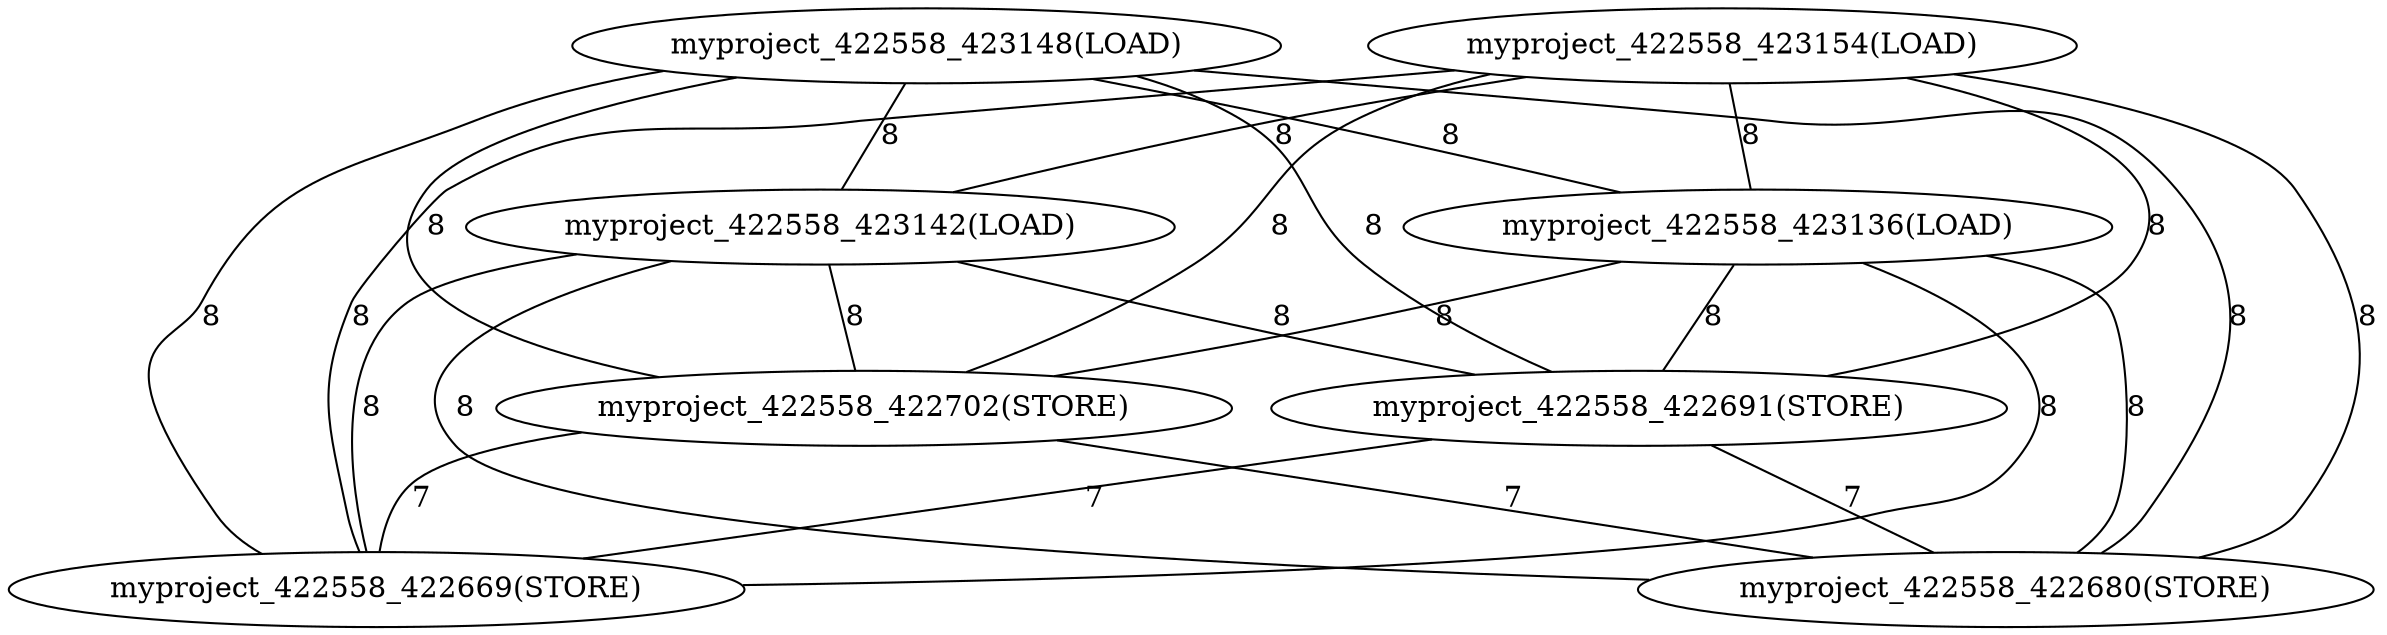 graph G {
0[label="myproject_422558_422669(STORE)"];
1[label="myproject_422558_422680(STORE)"];
2[label="myproject_422558_422691(STORE)"];
3[label="myproject_422558_422702(STORE)"];
4[label="myproject_422558_423136(LOAD)"];
5[label="myproject_422558_423142(LOAD)"];
6[label="myproject_422558_423148(LOAD)"];
7[label="myproject_422558_423154(LOAD)"];
2--0 [label="7"];
2--1 [label="7"];
3--0 [label="7"];
3--1 [label="7"];
4--0 [label="8"];
4--1 [label="8"];
4--2 [label="8"];
4--3 [label="8"];
5--0 [label="8"];
5--1 [label="8"];
5--2 [label="8"];
5--3 [label="8"];
6--0 [label="8"];
6--1 [label="8"];
6--2 [label="8"];
6--3 [label="8"];
6--4 [label="8"];
6--5 [label="8"];
7--0 [label="8"];
7--1 [label="8"];
7--2 [label="8"];
7--3 [label="8"];
7--4 [label="8"];
7--5 [label="8"];
}
